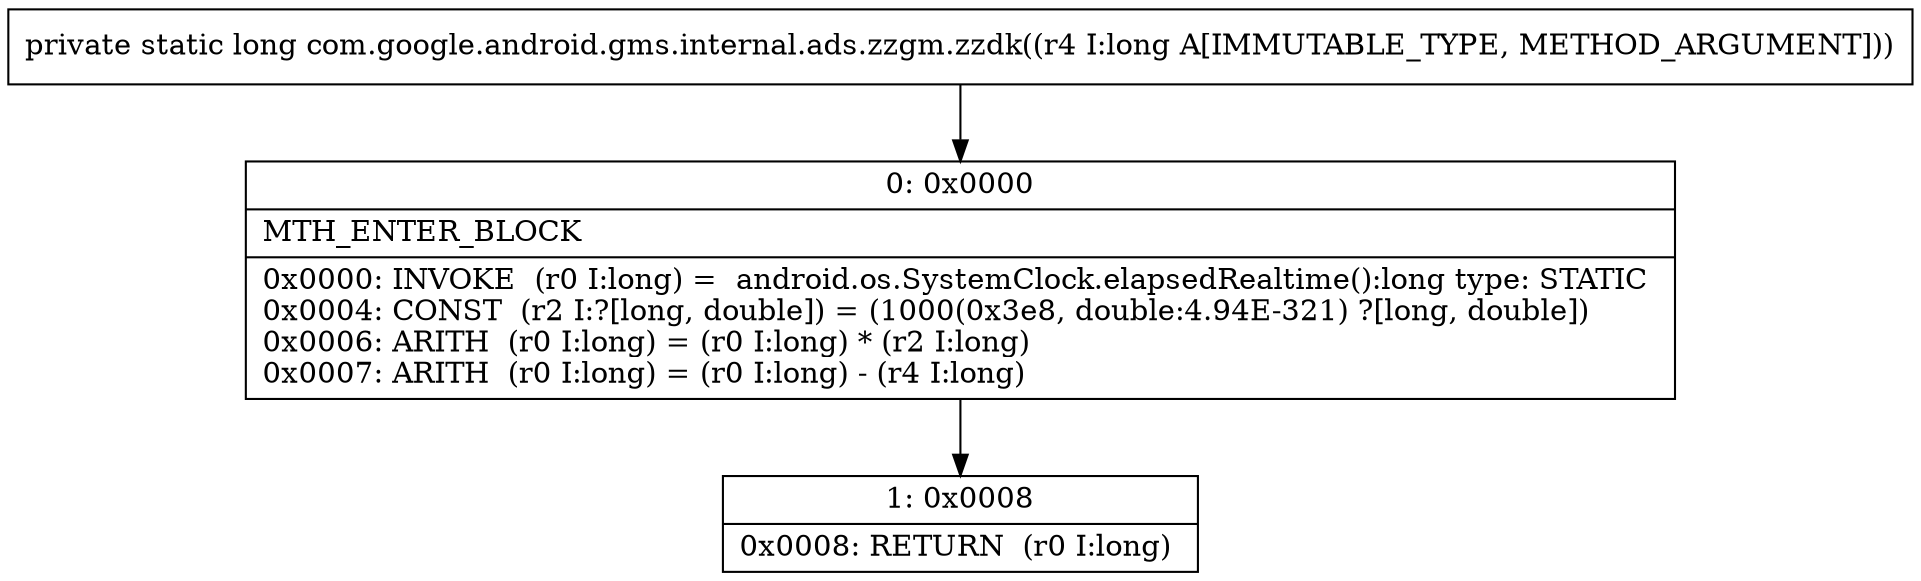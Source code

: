 digraph "CFG forcom.google.android.gms.internal.ads.zzgm.zzdk(J)J" {
Node_0 [shape=record,label="{0\:\ 0x0000|MTH_ENTER_BLOCK\l|0x0000: INVOKE  (r0 I:long) =  android.os.SystemClock.elapsedRealtime():long type: STATIC \l0x0004: CONST  (r2 I:?[long, double]) = (1000(0x3e8, double:4.94E\-321) ?[long, double]) \l0x0006: ARITH  (r0 I:long) = (r0 I:long) * (r2 I:long) \l0x0007: ARITH  (r0 I:long) = (r0 I:long) \- (r4 I:long) \l}"];
Node_1 [shape=record,label="{1\:\ 0x0008|0x0008: RETURN  (r0 I:long) \l}"];
MethodNode[shape=record,label="{private static long com.google.android.gms.internal.ads.zzgm.zzdk((r4 I:long A[IMMUTABLE_TYPE, METHOD_ARGUMENT])) }"];
MethodNode -> Node_0;
Node_0 -> Node_1;
}

